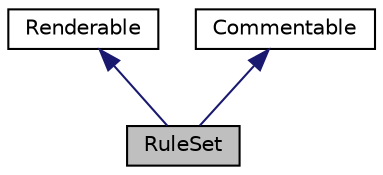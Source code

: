 digraph "RuleSet"
{
 // INTERACTIVE_SVG=YES
  edge [fontname="Helvetica",fontsize="10",labelfontname="Helvetica",labelfontsize="10"];
  node [fontname="Helvetica",fontsize="10",shape=record];
  Node1 [label="RuleSet",height=0.2,width=0.4,color="black", fillcolor="grey75", style="filled", fontcolor="black"];
  Node2 -> Node1 [dir="back",color="midnightblue",fontsize="10",style="solid",fontname="Helvetica"];
  Node2 [label="Renderable",height=0.2,width=0.4,color="black", fillcolor="white", style="filled",URL="$interface_sabberworm_1_1_c_s_s_1_1_renderable.html"];
  Node3 -> Node1 [dir="back",color="midnightblue",fontsize="10",style="solid",fontname="Helvetica"];
  Node3 [label="Commentable",height=0.2,width=0.4,color="black", fillcolor="white", style="filled",URL="$interface_sabberworm_1_1_c_s_s_1_1_comment_1_1_commentable.html"];
}
